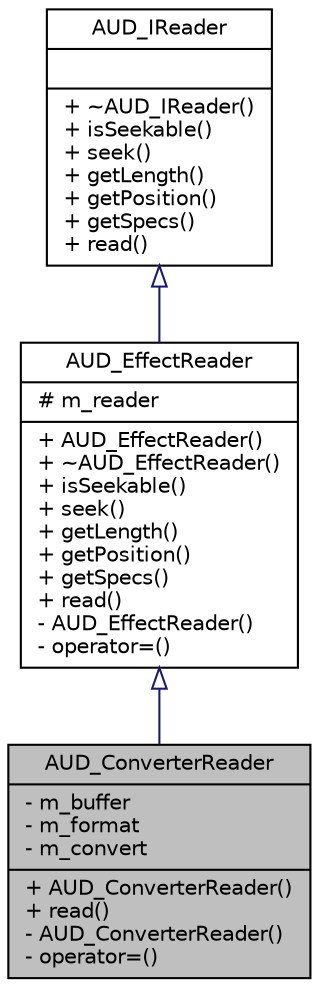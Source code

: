 digraph G
{
  edge [fontname="Helvetica",fontsize="10",labelfontname="Helvetica",labelfontsize="10"];
  node [fontname="Helvetica",fontsize="10",shape=record];
  Node1 [label="{AUD_ConverterReader\n|- m_buffer\l- m_format\l- m_convert\l|+ AUD_ConverterReader()\l+ read()\l- AUD_ConverterReader()\l- operator=()\l}",height=0.2,width=0.4,color="black", fillcolor="grey75", style="filled" fontcolor="black"];
  Node2 -> Node1 [dir=back,color="midnightblue",fontsize="10",style="solid",arrowtail="empty",fontname="Helvetica"];
  Node2 [label="{AUD_EffectReader\n|# m_reader\l|+ AUD_EffectReader()\l+ ~AUD_EffectReader()\l+ isSeekable()\l+ seek()\l+ getLength()\l+ getPosition()\l+ getSpecs()\l+ read()\l- AUD_EffectReader()\l- operator=()\l}",height=0.2,width=0.4,color="black", fillcolor="white", style="filled",URL="$db/d5c/classAUD__EffectReader.html"];
  Node3 -> Node2 [dir=back,color="midnightblue",fontsize="10",style="solid",arrowtail="empty",fontname="Helvetica"];
  Node3 [label="{AUD_IReader\n||+ ~AUD_IReader()\l+ isSeekable()\l+ seek()\l+ getLength()\l+ getPosition()\l+ getSpecs()\l+ read()\l}",height=0.2,width=0.4,color="black", fillcolor="white", style="filled",URL="$db/d2b/classAUD__IReader.html"];
}
